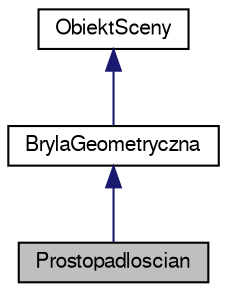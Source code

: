 digraph "Prostopadloscian"
{
 // LATEX_PDF_SIZE
  edge [fontname="FreeSans",fontsize="10",labelfontname="FreeSans",labelfontsize="10"];
  node [fontname="FreeSans",fontsize="10",shape=record];
  Node1 [label="Prostopadloscian",height=0.2,width=0.4,color="black", fillcolor="grey75", style="filled", fontcolor="black",tooltip="modeluje pojecie Prostopadloscianu"];
  Node2 -> Node1 [dir="back",color="midnightblue",fontsize="10",style="solid",fontname="FreeSans"];
  Node2 [label="BrylaGeometryczna",height=0.2,width=0.4,color="black", fillcolor="white", style="filled",URL="$a00117.html",tooltip="modeluje pojecie Bryly geometrycznej"];
  Node3 -> Node2 [dir="back",color="midnightblue",fontsize="10",style="solid",fontname="FreeSans"];
  Node3 [label="ObiektSceny",height=0.2,width=0.4,color="black", fillcolor="white", style="filled",URL="$a00141.html",tooltip="modeluje pojecie Obiektu Sceny"];
}
